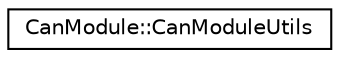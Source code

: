 digraph "Graphical Class Hierarchy"
{
 // LATEX_PDF_SIZE
  edge [fontname="Helvetica",fontsize="10",labelfontname="Helvetica",labelfontsize="10"];
  node [fontname="Helvetica",fontsize="10",shape=record];
  rankdir="LR";
  Node0 [label="CanModule::CanModuleUtils",height=0.2,width=0.4,color="black", fillcolor="white", style="filled",URL="$classCanModule_1_1CanModuleUtils.html",tooltip=" "];
}
